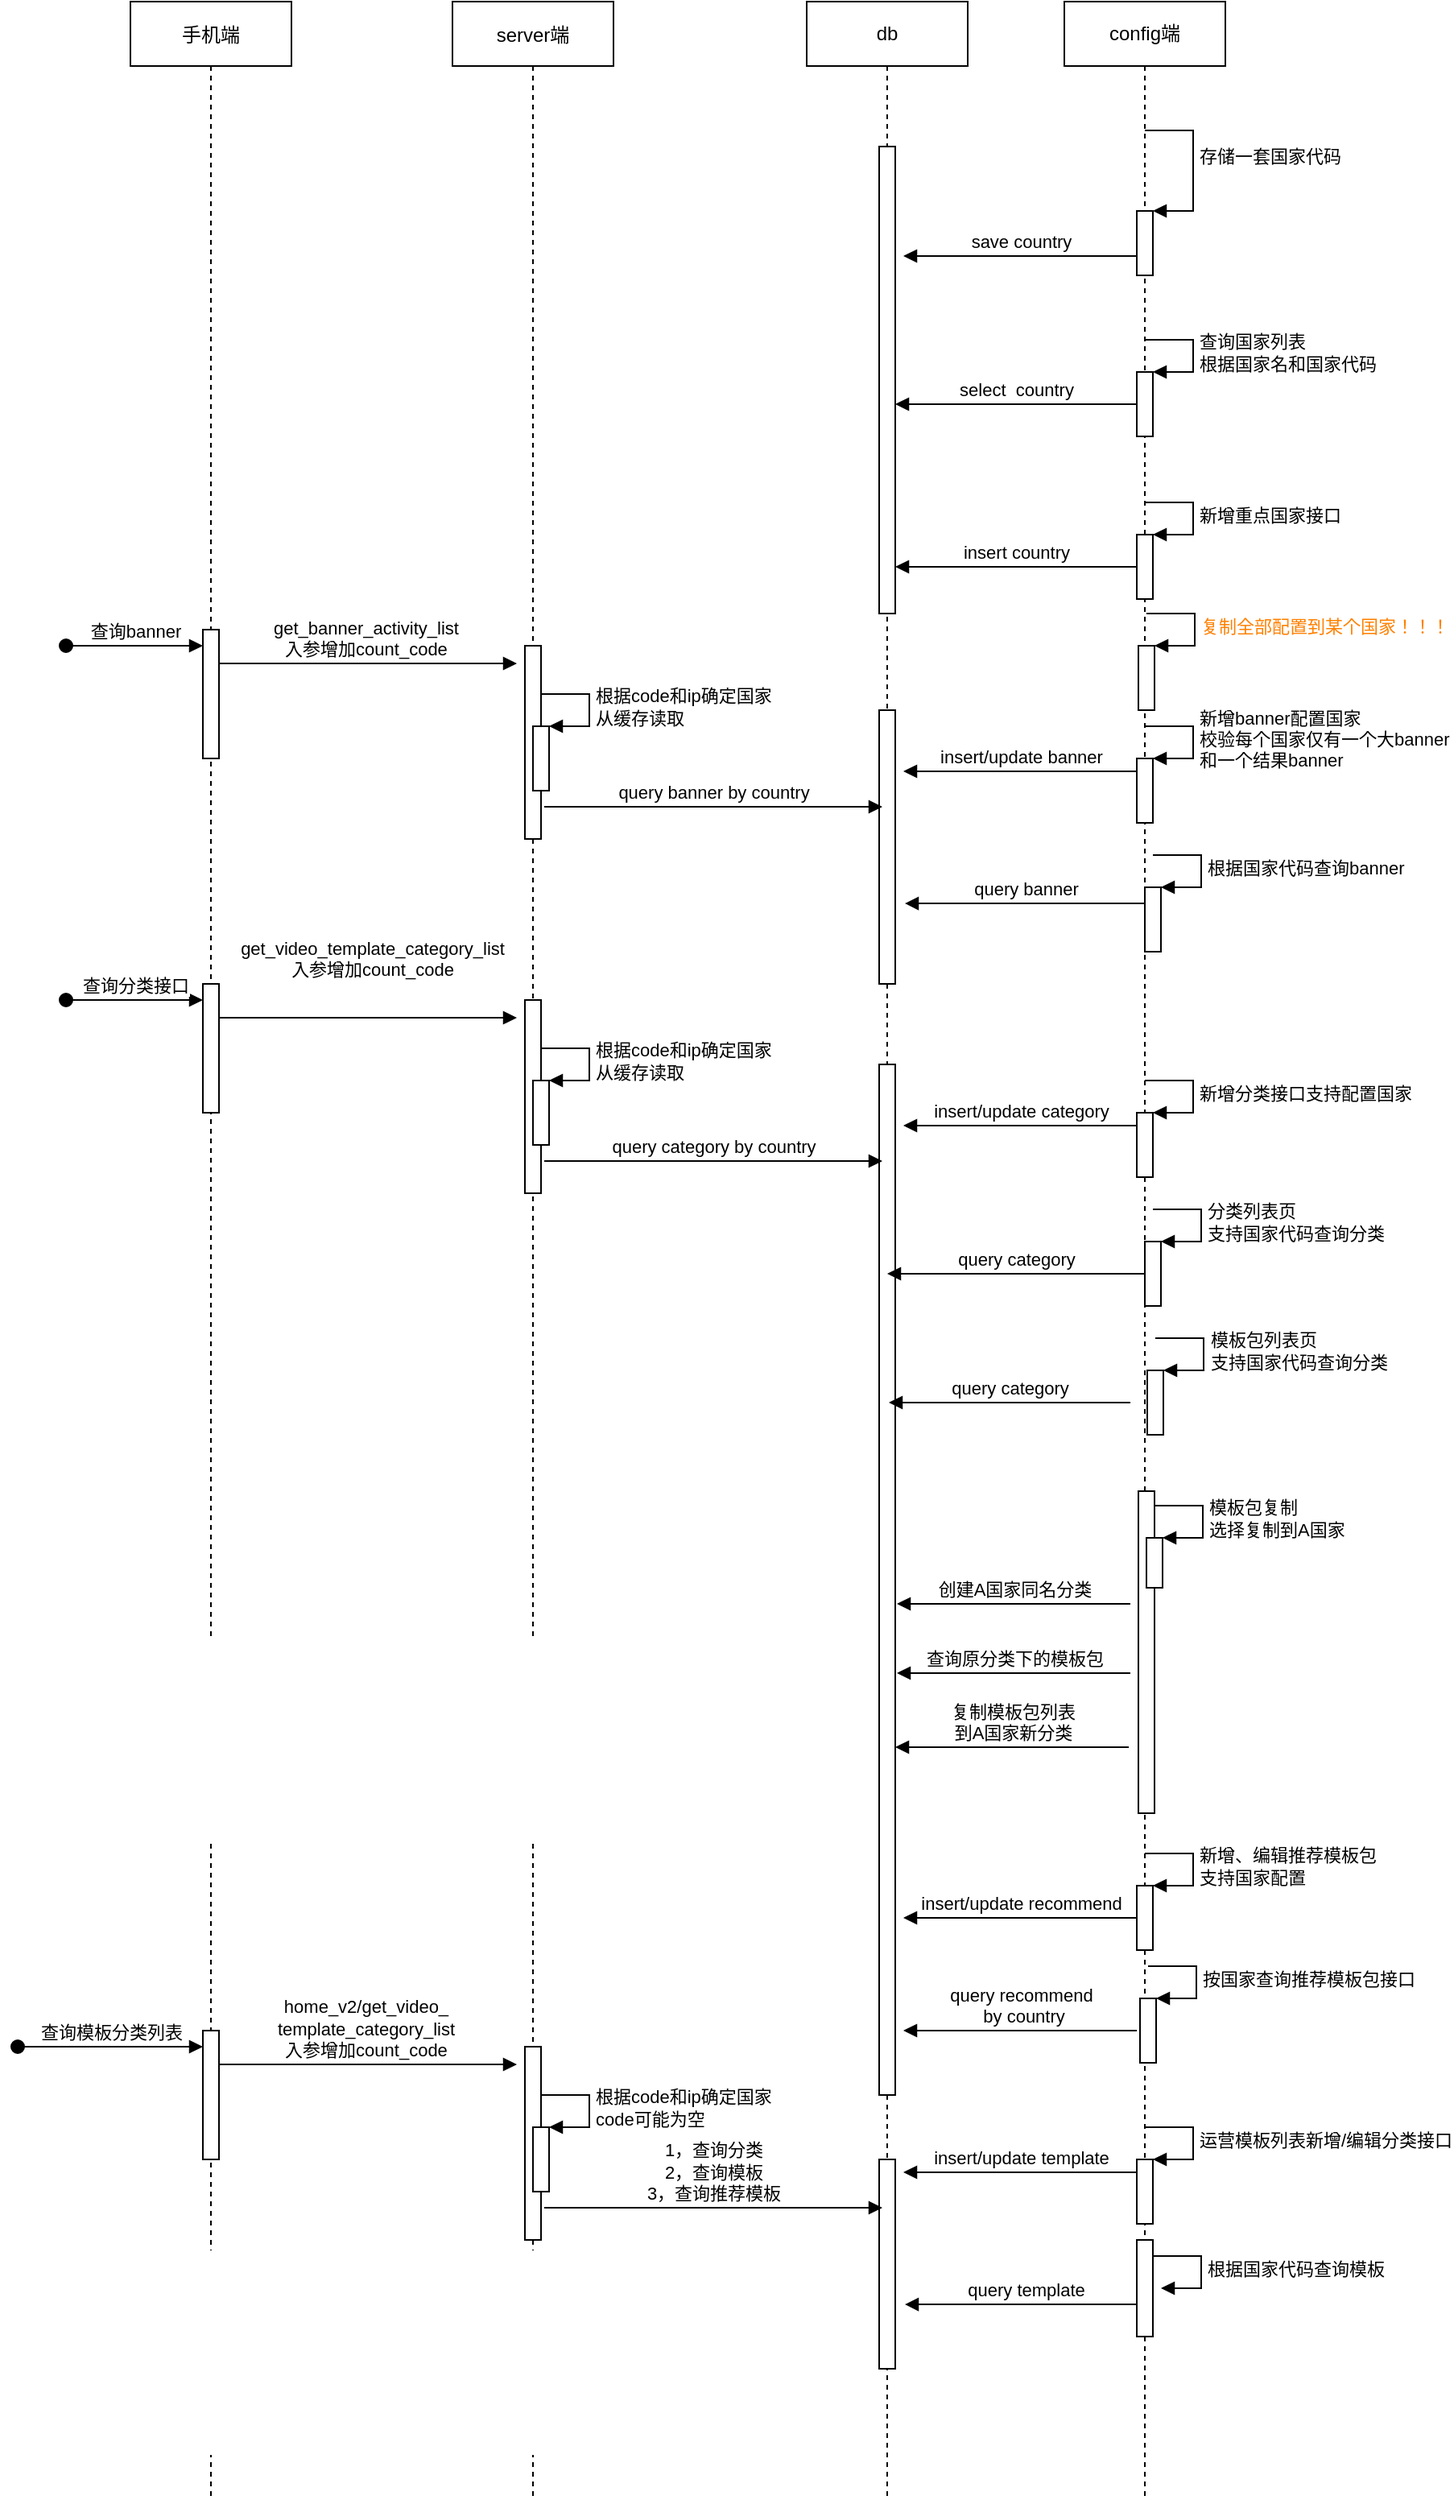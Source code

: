 <mxfile version="20.5.1" type="github">
  <diagram id="zBimEMQTdCTSegZbzzrZ" name="第 1 页">
    <mxGraphModel dx="1108" dy="450" grid="1" gridSize="10" guides="1" tooltips="1" connect="1" arrows="1" fold="1" page="1" pageScale="1" pageWidth="827" pageHeight="1169" math="0" shadow="0">
      <root>
        <mxCell id="0" />
        <mxCell id="1" parent="0" />
        <mxCell id="qa2ONUiyaUzOvBIY3K-S-1" value="手机端" style="shape=umlLifeline;perimeter=lifelinePerimeter;container=1;collapsible=0;recursiveResize=0;rounded=0;shadow=0;strokeWidth=1;" parent="1" vertex="1">
          <mxGeometry x="150" y="80" width="100" height="1550" as="geometry" />
        </mxCell>
        <mxCell id="qa2ONUiyaUzOvBIY3K-S-2" value="" style="html=1;points=[];perimeter=orthogonalPerimeter;" parent="qa2ONUiyaUzOvBIY3K-S-1" vertex="1">
          <mxGeometry x="45" y="390" width="10" height="80" as="geometry" />
        </mxCell>
        <mxCell id="qa2ONUiyaUzOvBIY3K-S-3" value="查询banner" style="html=1;verticalAlign=bottom;startArrow=oval;endArrow=block;startSize=8;rounded=0;" parent="qa2ONUiyaUzOvBIY3K-S-1" target="qa2ONUiyaUzOvBIY3K-S-2" edge="1">
          <mxGeometry relative="1" as="geometry">
            <mxPoint x="-40" y="400" as="sourcePoint" />
          </mxGeometry>
        </mxCell>
        <mxCell id="qa2ONUiyaUzOvBIY3K-S-4" value="server端" style="shape=umlLifeline;perimeter=lifelinePerimeter;container=1;collapsible=0;recursiveResize=0;rounded=0;shadow=0;strokeWidth=1;" parent="1" vertex="1">
          <mxGeometry x="350" y="80" width="100" height="1550" as="geometry" />
        </mxCell>
        <mxCell id="qa2ONUiyaUzOvBIY3K-S-5" value="" style="html=1;points=[];perimeter=orthogonalPerimeter;" parent="qa2ONUiyaUzOvBIY3K-S-4" vertex="1">
          <mxGeometry x="45" y="400" width="10" height="120" as="geometry" />
        </mxCell>
        <mxCell id="qa2ONUiyaUzOvBIY3K-S-6" value="" style="html=1;points=[];perimeter=orthogonalPerimeter;" parent="qa2ONUiyaUzOvBIY3K-S-4" vertex="1">
          <mxGeometry x="50" y="450" width="10" height="40" as="geometry" />
        </mxCell>
        <mxCell id="qa2ONUiyaUzOvBIY3K-S-7" value="根据code和ip确定国家&lt;br&gt;从缓存读取" style="edgeStyle=orthogonalEdgeStyle;html=1;align=left;spacingLeft=2;endArrow=block;rounded=0;entryX=1;entryY=0;" parent="qa2ONUiyaUzOvBIY3K-S-4" target="qa2ONUiyaUzOvBIY3K-S-6" edge="1">
          <mxGeometry relative="1" as="geometry">
            <mxPoint x="55" y="430" as="sourcePoint" />
            <Array as="points">
              <mxPoint x="85" y="430" />
            </Array>
          </mxGeometry>
        </mxCell>
        <mxCell id="qa2ONUiyaUzOvBIY3K-S-8" value="db" style="shape=umlLifeline;perimeter=lifelinePerimeter;whiteSpace=wrap;html=1;container=1;collapsible=0;recursiveResize=0;outlineConnect=0;" parent="1" vertex="1">
          <mxGeometry x="570" y="80" width="100" height="1550" as="geometry" />
        </mxCell>
        <mxCell id="qa2ONUiyaUzOvBIY3K-S-9" value="" style="html=1;points=[];perimeter=orthogonalPerimeter;" parent="qa2ONUiyaUzOvBIY3K-S-8" vertex="1">
          <mxGeometry x="45" y="90" width="10" height="290" as="geometry" />
        </mxCell>
        <mxCell id="qa2ONUiyaUzOvBIY3K-S-10" value="" style="html=1;points=[];perimeter=orthogonalPerimeter;" parent="qa2ONUiyaUzOvBIY3K-S-8" vertex="1">
          <mxGeometry x="45" y="440" width="10" height="170" as="geometry" />
        </mxCell>
        <mxCell id="qa2ONUiyaUzOvBIY3K-S-11" value="" style="html=1;points=[];perimeter=orthogonalPerimeter;" parent="qa2ONUiyaUzOvBIY3K-S-8" vertex="1">
          <mxGeometry x="45" y="1340" width="10" height="130" as="geometry" />
        </mxCell>
        <mxCell id="qa2ONUiyaUzOvBIY3K-S-12" value="config端" style="shape=umlLifeline;perimeter=lifelinePerimeter;whiteSpace=wrap;html=1;container=1;collapsible=0;recursiveResize=0;outlineConnect=0;" parent="1" vertex="1">
          <mxGeometry x="730" y="80" width="100" height="1550" as="geometry" />
        </mxCell>
        <mxCell id="qa2ONUiyaUzOvBIY3K-S-13" value="" style="html=1;points=[];perimeter=orthogonalPerimeter;" parent="qa2ONUiyaUzOvBIY3K-S-12" vertex="1">
          <mxGeometry x="45" y="130" width="10" height="40" as="geometry" />
        </mxCell>
        <mxCell id="qa2ONUiyaUzOvBIY3K-S-14" value="&#xa;&lt;span style=&quot;color: rgb(0, 0, 0); font-family: Helvetica; font-size: 11px; font-style: normal; font-variant-ligatures: normal; font-variant-caps: normal; font-weight: 400; letter-spacing: normal; orphans: 2; text-align: left; text-indent: 0px; text-transform: none; widows: 2; word-spacing: 0px; -webkit-text-stroke-width: 0px; background-color: rgb(255, 255, 255); text-decoration-thickness: initial; text-decoration-style: initial; text-decoration-color: initial; float: none; display: inline !important;&quot;&gt;存储一套国家代码&lt;/span&gt;&#xa;&#xa;" style="edgeStyle=orthogonalEdgeStyle;html=1;align=left;spacingLeft=2;endArrow=block;rounded=0;entryX=1;entryY=0;" parent="qa2ONUiyaUzOvBIY3K-S-12" target="qa2ONUiyaUzOvBIY3K-S-13" edge="1">
          <mxGeometry relative="1" as="geometry">
            <mxPoint x="50" y="80" as="sourcePoint" />
            <Array as="points">
              <mxPoint x="80" y="80" />
            </Array>
          </mxGeometry>
        </mxCell>
        <mxCell id="qa2ONUiyaUzOvBIY3K-S-15" value="" style="html=1;points=[];perimeter=orthogonalPerimeter;" parent="qa2ONUiyaUzOvBIY3K-S-12" vertex="1">
          <mxGeometry x="45" y="331" width="10" height="40" as="geometry" />
        </mxCell>
        <mxCell id="qa2ONUiyaUzOvBIY3K-S-16" value="新增重点国家接口" style="edgeStyle=orthogonalEdgeStyle;html=1;align=left;spacingLeft=2;endArrow=block;rounded=0;entryX=1;entryY=0;" parent="qa2ONUiyaUzOvBIY3K-S-12" target="qa2ONUiyaUzOvBIY3K-S-15" edge="1">
          <mxGeometry relative="1" as="geometry">
            <mxPoint x="50" y="311" as="sourcePoint" />
            <Array as="points">
              <mxPoint x="80" y="311" />
            </Array>
          </mxGeometry>
        </mxCell>
        <mxCell id="qa2ONUiyaUzOvBIY3K-S-17" value="" style="html=1;points=[];perimeter=orthogonalPerimeter;" parent="qa2ONUiyaUzOvBIY3K-S-12" vertex="1">
          <mxGeometry x="45" y="230" width="10" height="40" as="geometry" />
        </mxCell>
        <mxCell id="qa2ONUiyaUzOvBIY3K-S-18" value="查询国家列表&lt;br&gt;根据国家名和国家代码" style="edgeStyle=orthogonalEdgeStyle;html=1;align=left;spacingLeft=2;endArrow=block;rounded=0;entryX=1;entryY=0;" parent="qa2ONUiyaUzOvBIY3K-S-12" target="qa2ONUiyaUzOvBIY3K-S-17" edge="1">
          <mxGeometry relative="1" as="geometry">
            <mxPoint x="50" y="210" as="sourcePoint" />
            <Array as="points">
              <mxPoint x="80" y="210" />
            </Array>
          </mxGeometry>
        </mxCell>
        <mxCell id="qa2ONUiyaUzOvBIY3K-S-19" value="" style="html=1;points=[];perimeter=orthogonalPerimeter;" parent="qa2ONUiyaUzOvBIY3K-S-12" vertex="1">
          <mxGeometry x="45" y="470" width="10" height="40" as="geometry" />
        </mxCell>
        <mxCell id="qa2ONUiyaUzOvBIY3K-S-20" value="新增banner配置国家&lt;br&gt;校验每个国家仅有一个大banner&lt;br&gt;和一个结果banner" style="edgeStyle=orthogonalEdgeStyle;html=1;align=left;spacingLeft=2;endArrow=block;rounded=0;entryX=1;entryY=0;" parent="qa2ONUiyaUzOvBIY3K-S-12" target="qa2ONUiyaUzOvBIY3K-S-19" edge="1">
          <mxGeometry relative="1" as="geometry">
            <mxPoint x="50" y="450" as="sourcePoint" />
            <Array as="points">
              <mxPoint x="80" y="450" />
            </Array>
          </mxGeometry>
        </mxCell>
        <mxCell id="qa2ONUiyaUzOvBIY3K-S-21" value="" style="html=1;points=[];perimeter=orthogonalPerimeter;" parent="qa2ONUiyaUzOvBIY3K-S-12" vertex="1">
          <mxGeometry x="50" y="550" width="10" height="40" as="geometry" />
        </mxCell>
        <mxCell id="qa2ONUiyaUzOvBIY3K-S-22" value="根据国家代码查询banner" style="edgeStyle=orthogonalEdgeStyle;html=1;align=left;spacingLeft=2;endArrow=block;rounded=0;entryX=1;entryY=0;" parent="qa2ONUiyaUzOvBIY3K-S-12" target="qa2ONUiyaUzOvBIY3K-S-21" edge="1">
          <mxGeometry relative="1" as="geometry">
            <mxPoint x="55" y="530" as="sourcePoint" />
            <Array as="points">
              <mxPoint x="85" y="530" />
            </Array>
          </mxGeometry>
        </mxCell>
        <mxCell id="qa2ONUiyaUzOvBIY3K-S-23" value="" style="html=1;points=[];perimeter=orthogonalPerimeter;" parent="qa2ONUiyaUzOvBIY3K-S-12" vertex="1">
          <mxGeometry x="-535" y="610" width="10" height="80" as="geometry" />
        </mxCell>
        <mxCell id="qa2ONUiyaUzOvBIY3K-S-24" value="查询分类接口" style="html=1;verticalAlign=bottom;startArrow=oval;endArrow=block;startSize=8;rounded=0;" parent="qa2ONUiyaUzOvBIY3K-S-12" target="qa2ONUiyaUzOvBIY3K-S-23" edge="1">
          <mxGeometry relative="1" as="geometry">
            <mxPoint x="-620" y="620" as="sourcePoint" />
          </mxGeometry>
        </mxCell>
        <mxCell id="qa2ONUiyaUzOvBIY3K-S-25" value="" style="html=1;points=[];perimeter=orthogonalPerimeter;" parent="qa2ONUiyaUzOvBIY3K-S-12" vertex="1">
          <mxGeometry x="-335" y="620" width="10" height="120" as="geometry" />
        </mxCell>
        <mxCell id="qa2ONUiyaUzOvBIY3K-S-26" value="" style="html=1;points=[];perimeter=orthogonalPerimeter;" parent="qa2ONUiyaUzOvBIY3K-S-12" vertex="1">
          <mxGeometry x="-330" y="670" width="10" height="40" as="geometry" />
        </mxCell>
        <mxCell id="qa2ONUiyaUzOvBIY3K-S-27" value="根据code和ip确定国家&lt;br&gt;从缓存读取" style="edgeStyle=orthogonalEdgeStyle;html=1;align=left;spacingLeft=2;endArrow=block;rounded=0;entryX=1;entryY=0;" parent="qa2ONUiyaUzOvBIY3K-S-12" target="qa2ONUiyaUzOvBIY3K-S-26" edge="1">
          <mxGeometry relative="1" as="geometry">
            <mxPoint x="-325" y="650" as="sourcePoint" />
            <Array as="points">
              <mxPoint x="-295" y="650" />
            </Array>
          </mxGeometry>
        </mxCell>
        <mxCell id="qa2ONUiyaUzOvBIY3K-S-28" value="" style="html=1;points=[];perimeter=orthogonalPerimeter;" parent="qa2ONUiyaUzOvBIY3K-S-12" vertex="1">
          <mxGeometry x="-115" y="660" width="10" height="640" as="geometry" />
        </mxCell>
        <mxCell id="qa2ONUiyaUzOvBIY3K-S-29" value="" style="html=1;points=[];perimeter=orthogonalPerimeter;" parent="qa2ONUiyaUzOvBIY3K-S-12" vertex="1">
          <mxGeometry x="45" y="690" width="10" height="40" as="geometry" />
        </mxCell>
        <mxCell id="qa2ONUiyaUzOvBIY3K-S-30" value="新增分类接口支持配置国家" style="edgeStyle=orthogonalEdgeStyle;html=1;align=left;spacingLeft=2;endArrow=block;rounded=0;entryX=1;entryY=0;" parent="qa2ONUiyaUzOvBIY3K-S-12" target="qa2ONUiyaUzOvBIY3K-S-29" edge="1">
          <mxGeometry relative="1" as="geometry">
            <mxPoint x="50" y="670" as="sourcePoint" />
            <Array as="points">
              <mxPoint x="80" y="670" />
            </Array>
          </mxGeometry>
        </mxCell>
        <mxCell id="qa2ONUiyaUzOvBIY3K-S-31" value="" style="html=1;points=[];perimeter=orthogonalPerimeter;" parent="qa2ONUiyaUzOvBIY3K-S-12" vertex="1">
          <mxGeometry x="50" y="770" width="10" height="40" as="geometry" />
        </mxCell>
        <mxCell id="qa2ONUiyaUzOvBIY3K-S-32" value="分类列表页&lt;br&gt;支持国家代码查询分类" style="edgeStyle=orthogonalEdgeStyle;html=1;align=left;spacingLeft=2;endArrow=block;rounded=0;entryX=1;entryY=0;" parent="qa2ONUiyaUzOvBIY3K-S-12" target="qa2ONUiyaUzOvBIY3K-S-31" edge="1">
          <mxGeometry relative="1" as="geometry">
            <mxPoint x="55" y="750" as="sourcePoint" />
            <Array as="points">
              <mxPoint x="85" y="750" />
            </Array>
          </mxGeometry>
        </mxCell>
        <mxCell id="qa2ONUiyaUzOvBIY3K-S-33" value="insert/update category" style="html=1;verticalAlign=bottom;endArrow=block;rounded=0;entryX=1.5;entryY=0.4;entryDx=0;entryDy=0;entryPerimeter=0;" parent="qa2ONUiyaUzOvBIY3K-S-12" edge="1">
          <mxGeometry width="80" relative="1" as="geometry">
            <mxPoint x="45" y="698" as="sourcePoint" />
            <mxPoint x="-100" y="698" as="targetPoint" />
          </mxGeometry>
        </mxCell>
        <mxCell id="qa2ONUiyaUzOvBIY3K-S-34" value="query category&amp;nbsp;by country" style="html=1;verticalAlign=bottom;endArrow=block;rounded=0;" parent="qa2ONUiyaUzOvBIY3K-S-12" edge="1">
          <mxGeometry width="80" relative="1" as="geometry">
            <mxPoint x="-323" y="720" as="sourcePoint" />
            <mxPoint x="-113" y="720" as="targetPoint" />
          </mxGeometry>
        </mxCell>
        <mxCell id="qa2ONUiyaUzOvBIY3K-S-35" value="&lt;span style=&quot;color: rgb(0, 0, 0); font-family: Helvetica; font-size: 11px; font-style: normal; font-variant-ligatures: normal; font-variant-caps: normal; font-weight: 400; letter-spacing: normal; orphans: 2; text-align: center; text-indent: 0px; text-transform: none; widows: 2; word-spacing: 0px; -webkit-text-stroke-width: 0px; background-color: rgb(255, 255, 255); text-decoration-thickness: initial; text-decoration-style: initial; text-decoration-color: initial; float: none; display: inline !important;&quot;&gt;get_video_template_category_list&lt;/span&gt;&lt;br style=&quot;color: rgb(0, 0, 0); font-family: Helvetica; font-size: 11px; font-style: normal; font-variant-ligatures: normal; font-variant-caps: normal; font-weight: 400; letter-spacing: normal; orphans: 2; text-align: center; text-indent: 0px; text-transform: none; widows: 2; word-spacing: 0px; -webkit-text-stroke-width: 0px; text-decoration-thickness: initial; text-decoration-style: initial; text-decoration-color: initial;&quot;&gt;&lt;span style=&quot;color: rgb(0, 0, 0); font-family: Helvetica; font-size: 11px; font-style: normal; font-variant-ligatures: normal; font-variant-caps: normal; font-weight: 400; letter-spacing: normal; orphans: 2; text-align: center; text-indent: 0px; text-transform: none; widows: 2; word-spacing: 0px; -webkit-text-stroke-width: 0px; background-color: rgb(255, 255, 255); text-decoration-thickness: initial; text-decoration-style: initial; text-decoration-color: initial; float: none; display: inline !important;&quot;&gt;入参增加count_code&lt;/span&gt;" style="html=1;verticalAlign=bottom;endArrow=block;rounded=0;" parent="qa2ONUiyaUzOvBIY3K-S-12" edge="1">
          <mxGeometry x="0.027" y="21" width="80" relative="1" as="geometry">
            <mxPoint x="-525" y="631" as="sourcePoint" />
            <mxPoint x="-340" y="631" as="targetPoint" />
            <mxPoint as="offset" />
          </mxGeometry>
        </mxCell>
        <mxCell id="qa2ONUiyaUzOvBIY3K-S-36" value="" style="html=1;points=[];perimeter=orthogonalPerimeter;" parent="qa2ONUiyaUzOvBIY3K-S-12" vertex="1">
          <mxGeometry x="46" y="925" width="10" height="200" as="geometry" />
        </mxCell>
        <mxCell id="qa2ONUiyaUzOvBIY3K-S-37" value="" style="html=1;points=[];perimeter=orthogonalPerimeter;" parent="qa2ONUiyaUzOvBIY3K-S-12" vertex="1">
          <mxGeometry x="51" y="954" width="10" height="31" as="geometry" />
        </mxCell>
        <mxCell id="qa2ONUiyaUzOvBIY3K-S-38" value="模板包复制&lt;br&gt;选择复制到A国家" style="edgeStyle=orthogonalEdgeStyle;html=1;align=left;spacingLeft=2;endArrow=block;rounded=0;entryX=1;entryY=0;" parent="qa2ONUiyaUzOvBIY3K-S-12" source="qa2ONUiyaUzOvBIY3K-S-36" target="qa2ONUiyaUzOvBIY3K-S-37" edge="1">
          <mxGeometry relative="1" as="geometry">
            <mxPoint x="56" y="934" as="sourcePoint" />
            <Array as="points">
              <mxPoint x="86" y="934" />
              <mxPoint x="86" y="954" />
            </Array>
          </mxGeometry>
        </mxCell>
        <mxCell id="qa2ONUiyaUzOvBIY3K-S-39" value="查询原分类下的模板包" style="html=1;verticalAlign=bottom;endArrow=block;rounded=0;" parent="qa2ONUiyaUzOvBIY3K-S-12" edge="1">
          <mxGeometry width="80" relative="1" as="geometry">
            <mxPoint x="41" y="1038" as="sourcePoint" />
            <mxPoint x="-104" y="1038" as="targetPoint" />
          </mxGeometry>
        </mxCell>
        <mxCell id="qa2ONUiyaUzOvBIY3K-S-40" value="创建A国家同名分类" style="html=1;verticalAlign=bottom;endArrow=block;rounded=0;" parent="qa2ONUiyaUzOvBIY3K-S-12" edge="1">
          <mxGeometry width="80" relative="1" as="geometry">
            <mxPoint x="41" y="995" as="sourcePoint" />
            <mxPoint x="-104" y="995" as="targetPoint" />
          </mxGeometry>
        </mxCell>
        <mxCell id="qa2ONUiyaUzOvBIY3K-S-41" value="" style="html=1;points=[];perimeter=orthogonalPerimeter;" parent="qa2ONUiyaUzOvBIY3K-S-12" vertex="1">
          <mxGeometry x="51.5" y="850" width="10" height="40" as="geometry" />
        </mxCell>
        <mxCell id="qa2ONUiyaUzOvBIY3K-S-42" value="模板包列表页&lt;br&gt;支持国家代码查询分类" style="edgeStyle=orthogonalEdgeStyle;html=1;align=left;spacingLeft=2;endArrow=block;rounded=0;entryX=1;entryY=0;" parent="qa2ONUiyaUzOvBIY3K-S-12" target="qa2ONUiyaUzOvBIY3K-S-41" edge="1">
          <mxGeometry relative="1" as="geometry">
            <mxPoint x="56.5" y="830" as="sourcePoint" />
            <Array as="points">
              <mxPoint x="86.5" y="830" />
            </Array>
          </mxGeometry>
        </mxCell>
        <mxCell id="qa2ONUiyaUzOvBIY3K-S-43" value="query category" style="html=1;verticalAlign=bottom;endArrow=block;rounded=0;" parent="qa2ONUiyaUzOvBIY3K-S-12" edge="1">
          <mxGeometry width="80" relative="1" as="geometry">
            <mxPoint x="41" y="870" as="sourcePoint" />
            <mxPoint x="-109" y="870" as="targetPoint" />
          </mxGeometry>
        </mxCell>
        <mxCell id="qa2ONUiyaUzOvBIY3K-S-44" value="" style="html=1;points=[];perimeter=orthogonalPerimeter;" parent="qa2ONUiyaUzOvBIY3K-S-12" vertex="1">
          <mxGeometry x="45" y="1170" width="10" height="40" as="geometry" />
        </mxCell>
        <mxCell id="qa2ONUiyaUzOvBIY3K-S-45" value="新增、编辑推荐模板包&lt;br&gt;支持国家配置" style="edgeStyle=orthogonalEdgeStyle;html=1;align=left;spacingLeft=2;endArrow=block;rounded=0;entryX=1;entryY=0;" parent="qa2ONUiyaUzOvBIY3K-S-12" target="qa2ONUiyaUzOvBIY3K-S-44" edge="1">
          <mxGeometry relative="1" as="geometry">
            <mxPoint x="50" y="1150" as="sourcePoint" />
            <Array as="points">
              <mxPoint x="80" y="1150" />
            </Array>
          </mxGeometry>
        </mxCell>
        <mxCell id="qa2ONUiyaUzOvBIY3K-S-46" value="" style="html=1;points=[];perimeter=orthogonalPerimeter;" parent="qa2ONUiyaUzOvBIY3K-S-12" vertex="1">
          <mxGeometry x="47" y="1240" width="10" height="40" as="geometry" />
        </mxCell>
        <mxCell id="qa2ONUiyaUzOvBIY3K-S-47" value="按国家查询推荐模板包接口" style="edgeStyle=orthogonalEdgeStyle;html=1;align=left;spacingLeft=2;endArrow=block;rounded=0;entryX=1;entryY=0;" parent="qa2ONUiyaUzOvBIY3K-S-12" target="qa2ONUiyaUzOvBIY3K-S-46" edge="1">
          <mxGeometry relative="1" as="geometry">
            <mxPoint x="52" y="1220" as="sourcePoint" />
            <Array as="points">
              <mxPoint x="82" y="1220" />
            </Array>
          </mxGeometry>
        </mxCell>
        <mxCell id="qa2ONUiyaUzOvBIY3K-S-48" value="" style="html=1;points=[];perimeter=orthogonalPerimeter;" parent="qa2ONUiyaUzOvBIY3K-S-12" vertex="1">
          <mxGeometry x="-535" y="1260" width="10" height="80" as="geometry" />
        </mxCell>
        <mxCell id="qa2ONUiyaUzOvBIY3K-S-49" value="查询模板分类列表" style="html=1;verticalAlign=bottom;startArrow=oval;endArrow=block;startSize=8;rounded=0;" parent="qa2ONUiyaUzOvBIY3K-S-12" target="qa2ONUiyaUzOvBIY3K-S-48" edge="1">
          <mxGeometry relative="1" as="geometry">
            <mxPoint x="-650" y="1270" as="sourcePoint" />
          </mxGeometry>
        </mxCell>
        <mxCell id="qa2ONUiyaUzOvBIY3K-S-50" value="" style="html=1;points=[];perimeter=orthogonalPerimeter;" parent="qa2ONUiyaUzOvBIY3K-S-12" vertex="1">
          <mxGeometry x="-335" y="1270" width="10" height="120" as="geometry" />
        </mxCell>
        <mxCell id="qa2ONUiyaUzOvBIY3K-S-51" value="" style="html=1;points=[];perimeter=orthogonalPerimeter;" parent="qa2ONUiyaUzOvBIY3K-S-12" vertex="1">
          <mxGeometry x="-330" y="1320" width="10" height="40" as="geometry" />
        </mxCell>
        <mxCell id="qa2ONUiyaUzOvBIY3K-S-52" value="根据code和ip确定国家&lt;br&gt;code可能为空" style="edgeStyle=orthogonalEdgeStyle;html=1;align=left;spacingLeft=2;endArrow=block;rounded=0;entryX=1;entryY=0;" parent="qa2ONUiyaUzOvBIY3K-S-12" target="qa2ONUiyaUzOvBIY3K-S-51" edge="1">
          <mxGeometry relative="1" as="geometry">
            <mxPoint x="-325" y="1300" as="sourcePoint" />
            <Array as="points">
              <mxPoint x="-295" y="1300" />
            </Array>
          </mxGeometry>
        </mxCell>
        <mxCell id="qa2ONUiyaUzOvBIY3K-S-53" value="" style="html=1;points=[];perimeter=orthogonalPerimeter;" parent="qa2ONUiyaUzOvBIY3K-S-12" vertex="1">
          <mxGeometry x="45" y="1340" width="10" height="40" as="geometry" />
        </mxCell>
        <mxCell id="qa2ONUiyaUzOvBIY3K-S-54" value="运营模板列表新增/编辑分类接口" style="edgeStyle=orthogonalEdgeStyle;html=1;align=left;spacingLeft=2;endArrow=block;rounded=0;entryX=1;entryY=0;" parent="qa2ONUiyaUzOvBIY3K-S-12" target="qa2ONUiyaUzOvBIY3K-S-53" edge="1">
          <mxGeometry relative="1" as="geometry">
            <mxPoint x="50" y="1320" as="sourcePoint" />
            <Array as="points">
              <mxPoint x="80" y="1320" />
            </Array>
          </mxGeometry>
        </mxCell>
        <mxCell id="qa2ONUiyaUzOvBIY3K-S-55" value="根据国家代码查询模板" style="edgeStyle=orthogonalEdgeStyle;html=1;align=left;spacingLeft=2;endArrow=block;rounded=0;entryX=1;entryY=0;" parent="qa2ONUiyaUzOvBIY3K-S-12" edge="1">
          <mxGeometry relative="1" as="geometry">
            <mxPoint x="55" y="1400" as="sourcePoint" />
            <Array as="points">
              <mxPoint x="85" y="1400" />
            </Array>
            <mxPoint x="60" y="1420" as="targetPoint" />
          </mxGeometry>
        </mxCell>
        <mxCell id="qa2ONUiyaUzOvBIY3K-S-56" value="insert/update template" style="html=1;verticalAlign=bottom;endArrow=block;rounded=0;entryX=1.5;entryY=0.4;entryDx=0;entryDy=0;entryPerimeter=0;" parent="qa2ONUiyaUzOvBIY3K-S-12" edge="1">
          <mxGeometry width="80" relative="1" as="geometry">
            <mxPoint x="45" y="1348" as="sourcePoint" />
            <mxPoint x="-100" y="1348" as="targetPoint" />
          </mxGeometry>
        </mxCell>
        <mxCell id="qa2ONUiyaUzOvBIY3K-S-57" value="1，查询分类&lt;br&gt;2，查询模板&lt;br&gt;3，查询推荐模板" style="html=1;verticalAlign=bottom;endArrow=block;rounded=0;" parent="qa2ONUiyaUzOvBIY3K-S-12" edge="1">
          <mxGeometry width="80" relative="1" as="geometry">
            <mxPoint x="-323" y="1370" as="sourcePoint" />
            <mxPoint x="-113" y="1370" as="targetPoint" />
          </mxGeometry>
        </mxCell>
        <mxCell id="qa2ONUiyaUzOvBIY3K-S-58" value="&lt;span style=&quot;color: rgb(0, 0, 0); font-family: Helvetica; font-size: 11px; font-style: normal; font-variant-ligatures: normal; font-variant-caps: normal; font-weight: 400; letter-spacing: normal; orphans: 2; text-align: center; text-indent: 0px; text-transform: none; widows: 2; word-spacing: 0px; -webkit-text-stroke-width: 0px; background-color: rgb(255, 255, 255); text-decoration-thickness: initial; text-decoration-style: initial; text-decoration-color: initial; float: none; display: inline !important;&quot;&gt;home_v2/get_video_&lt;br&gt;template_category_list&lt;/span&gt;&lt;br style=&quot;color: rgb(0, 0, 0); font-family: Helvetica; font-size: 11px; font-style: normal; font-variant-ligatures: normal; font-variant-caps: normal; font-weight: 400; letter-spacing: normal; orphans: 2; text-align: center; text-indent: 0px; text-transform: none; widows: 2; word-spacing: 0px; -webkit-text-stroke-width: 0px; text-decoration-thickness: initial; text-decoration-style: initial; text-decoration-color: initial;&quot;&gt;&lt;span style=&quot;color: rgb(0, 0, 0); font-family: Helvetica; font-size: 11px; font-style: normal; font-variant-ligatures: normal; font-variant-caps: normal; font-weight: 400; letter-spacing: normal; orphans: 2; text-align: center; text-indent: 0px; text-transform: none; widows: 2; word-spacing: 0px; -webkit-text-stroke-width: 0px; background-color: rgb(255, 255, 255); text-decoration-thickness: initial; text-decoration-style: initial; text-decoration-color: initial; float: none; display: inline !important;&quot;&gt;入参增加count_code&lt;/span&gt;" style="html=1;verticalAlign=bottom;endArrow=block;rounded=0;" parent="qa2ONUiyaUzOvBIY3K-S-12" edge="1">
          <mxGeometry x="-0.023" width="80" relative="1" as="geometry">
            <mxPoint x="-525" y="1281" as="sourcePoint" />
            <mxPoint x="-340" y="1281" as="targetPoint" />
            <mxPoint as="offset" />
          </mxGeometry>
        </mxCell>
        <mxCell id="qa2ONUiyaUzOvBIY3K-S-59" value="query template" style="html=1;verticalAlign=bottom;endArrow=block;rounded=0;entryX=1.6;entryY=0.706;entryDx=0;entryDy=0;entryPerimeter=0;" parent="qa2ONUiyaUzOvBIY3K-S-12" edge="1">
          <mxGeometry width="80" relative="1" as="geometry">
            <mxPoint x="50" y="1430.02" as="sourcePoint" />
            <mxPoint x="-99" y="1430.02" as="targetPoint" />
          </mxGeometry>
        </mxCell>
        <mxCell id="qa2ONUiyaUzOvBIY3K-S-60" value="" style="html=1;points=[];perimeter=orthogonalPerimeter;" parent="qa2ONUiyaUzOvBIY3K-S-12" vertex="1">
          <mxGeometry x="46" y="400" width="10" height="40" as="geometry" />
        </mxCell>
        <mxCell id="qa2ONUiyaUzOvBIY3K-S-61" value="&lt;font color=&quot;#ff8000&quot;&gt;复制全部配置到某个国家！！！&lt;/font&gt;" style="edgeStyle=orthogonalEdgeStyle;html=1;align=left;spacingLeft=2;endArrow=block;rounded=0;entryX=1;entryY=0;fillColor=#FF9999;" parent="qa2ONUiyaUzOvBIY3K-S-12" target="qa2ONUiyaUzOvBIY3K-S-60" edge="1">
          <mxGeometry relative="1" as="geometry">
            <mxPoint x="51" y="380" as="sourcePoint" />
            <Array as="points">
              <mxPoint x="81" y="380" />
            </Array>
          </mxGeometry>
        </mxCell>
        <mxCell id="qa2ONUiyaUzOvBIY3K-S-62" value="" style="html=1;points=[];perimeter=orthogonalPerimeter;fontColor=#FF3333;" parent="qa2ONUiyaUzOvBIY3K-S-12" vertex="1">
          <mxGeometry x="45" y="1390" width="10" height="60" as="geometry" />
        </mxCell>
        <mxCell id="qa2ONUiyaUzOvBIY3K-S-63" value="save country" style="html=1;verticalAlign=bottom;endArrow=block;rounded=0;exitX=0;exitY=0.7;exitDx=0;exitDy=0;exitPerimeter=0;" parent="1" source="qa2ONUiyaUzOvBIY3K-S-13" edge="1">
          <mxGeometry width="80" relative="1" as="geometry">
            <mxPoint x="660" y="230" as="sourcePoint" />
            <mxPoint x="630" y="238" as="targetPoint" />
          </mxGeometry>
        </mxCell>
        <mxCell id="qa2ONUiyaUzOvBIY3K-S-64" value="select&amp;nbsp; country" style="html=1;verticalAlign=bottom;endArrow=block;rounded=0;" parent="1" source="qa2ONUiyaUzOvBIY3K-S-17" target="qa2ONUiyaUzOvBIY3K-S-9" edge="1">
          <mxGeometry width="80" relative="1" as="geometry">
            <mxPoint x="720" y="360" as="sourcePoint" />
            <mxPoint x="740" y="329" as="targetPoint" />
          </mxGeometry>
        </mxCell>
        <mxCell id="qa2ONUiyaUzOvBIY3K-S-65" value="insert country" style="html=1;verticalAlign=bottom;endArrow=block;rounded=0;" parent="1" source="qa2ONUiyaUzOvBIY3K-S-15" target="qa2ONUiyaUzOvBIY3K-S-9" edge="1">
          <mxGeometry width="80" relative="1" as="geometry">
            <mxPoint x="680" y="430" as="sourcePoint" />
            <mxPoint x="760" y="430" as="targetPoint" />
          </mxGeometry>
        </mxCell>
        <mxCell id="qa2ONUiyaUzOvBIY3K-S-66" value="insert/update banner" style="html=1;verticalAlign=bottom;endArrow=block;rounded=0;entryX=1.5;entryY=0.4;entryDx=0;entryDy=0;entryPerimeter=0;" parent="1" edge="1">
          <mxGeometry width="80" relative="1" as="geometry">
            <mxPoint x="775" y="558" as="sourcePoint" />
            <mxPoint x="630" y="558" as="targetPoint" />
          </mxGeometry>
        </mxCell>
        <mxCell id="qa2ONUiyaUzOvBIY3K-S-67" value="query banner by country" style="html=1;verticalAlign=bottom;endArrow=block;rounded=0;" parent="1" edge="1">
          <mxGeometry width="80" relative="1" as="geometry">
            <mxPoint x="407" y="580" as="sourcePoint" />
            <mxPoint x="617" y="580" as="targetPoint" />
          </mxGeometry>
        </mxCell>
        <mxCell id="qa2ONUiyaUzOvBIY3K-S-68" value="&lt;span style=&quot;color: rgb(0, 0, 0); font-family: Helvetica; font-size: 11px; font-style: normal; font-variant-ligatures: normal; font-variant-caps: normal; font-weight: 400; letter-spacing: normal; orphans: 2; text-align: center; text-indent: 0px; text-transform: none; widows: 2; word-spacing: 0px; -webkit-text-stroke-width: 0px; background-color: rgb(255, 255, 255); text-decoration-thickness: initial; text-decoration-style: initial; text-decoration-color: initial; float: none; display: inline !important;&quot;&gt;get_banner_activity_list&lt;/span&gt;&lt;br style=&quot;color: rgb(0, 0, 0); font-family: Helvetica; font-size: 11px; font-style: normal; font-variant-ligatures: normal; font-variant-caps: normal; font-weight: 400; letter-spacing: normal; orphans: 2; text-align: center; text-indent: 0px; text-transform: none; widows: 2; word-spacing: 0px; -webkit-text-stroke-width: 0px; text-decoration-thickness: initial; text-decoration-style: initial; text-decoration-color: initial;&quot;&gt;&lt;span style=&quot;color: rgb(0, 0, 0); font-family: Helvetica; font-size: 11px; font-style: normal; font-variant-ligatures: normal; font-variant-caps: normal; font-weight: 400; letter-spacing: normal; orphans: 2; text-align: center; text-indent: 0px; text-transform: none; widows: 2; word-spacing: 0px; -webkit-text-stroke-width: 0px; background-color: rgb(255, 255, 255); text-decoration-thickness: initial; text-decoration-style: initial; text-decoration-color: initial; float: none; display: inline !important;&quot;&gt;入参增加count_code&lt;/span&gt;" style="html=1;verticalAlign=bottom;endArrow=block;rounded=0;" parent="1" edge="1">
          <mxGeometry x="-0.023" width="80" relative="1" as="geometry">
            <mxPoint x="205" y="491" as="sourcePoint" />
            <mxPoint x="390" y="491" as="targetPoint" />
            <mxPoint as="offset" />
          </mxGeometry>
        </mxCell>
        <mxCell id="qa2ONUiyaUzOvBIY3K-S-69" value="query banner" style="html=1;verticalAlign=bottom;endArrow=block;rounded=0;entryX=1.6;entryY=0.706;entryDx=0;entryDy=0;entryPerimeter=0;" parent="1" source="qa2ONUiyaUzOvBIY3K-S-21" target="qa2ONUiyaUzOvBIY3K-S-10" edge="1">
          <mxGeometry width="80" relative="1" as="geometry">
            <mxPoint x="670" y="640" as="sourcePoint" />
            <mxPoint x="750" y="640" as="targetPoint" />
          </mxGeometry>
        </mxCell>
        <mxCell id="qa2ONUiyaUzOvBIY3K-S-70" value="query category" style="html=1;verticalAlign=bottom;endArrow=block;rounded=0;" parent="1" source="qa2ONUiyaUzOvBIY3K-S-31" target="qa2ONUiyaUzOvBIY3K-S-8" edge="1">
          <mxGeometry width="80" relative="1" as="geometry">
            <mxPoint x="670" y="860" as="sourcePoint" />
            <mxPoint x="750" y="860" as="targetPoint" />
          </mxGeometry>
        </mxCell>
        <mxCell id="qa2ONUiyaUzOvBIY3K-S-71" value="复制模板包列表&lt;br&gt;到A国家新分类" style="html=1;verticalAlign=bottom;endArrow=block;rounded=0;" parent="1" edge="1">
          <mxGeometry width="80" relative="1" as="geometry">
            <mxPoint x="770" y="1164" as="sourcePoint" />
            <mxPoint x="625" y="1164" as="targetPoint" />
          </mxGeometry>
        </mxCell>
        <mxCell id="qa2ONUiyaUzOvBIY3K-S-72" value="insert/update recommend" style="html=1;verticalAlign=bottom;endArrow=block;rounded=0;" parent="1" edge="1">
          <mxGeometry width="80" relative="1" as="geometry">
            <mxPoint x="775" y="1270" as="sourcePoint" />
            <mxPoint x="630" y="1270" as="targetPoint" />
          </mxGeometry>
        </mxCell>
        <mxCell id="qa2ONUiyaUzOvBIY3K-S-73" value="query recommend&lt;br&gt;&amp;nbsp;by country" style="html=1;verticalAlign=bottom;endArrow=block;rounded=0;" parent="1" edge="1">
          <mxGeometry width="80" relative="1" as="geometry">
            <mxPoint x="775" y="1340" as="sourcePoint" />
            <mxPoint x="630" y="1340" as="targetPoint" />
          </mxGeometry>
        </mxCell>
      </root>
    </mxGraphModel>
  </diagram>
</mxfile>
